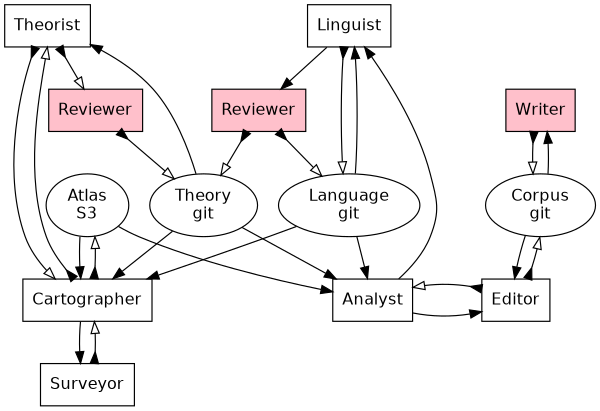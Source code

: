 digraph G {
    overlap=false;
    graph [fontname = "helvetica"];
    node [fontname = "helvetica"];
    edge [fontname = "helvetica"];
    size="4,3";
    node [shape=box];

    {
        rank = "same";
        node [style=filled, fillcolor=pink];
        TheoryReviewer [label="Reviewer"];
        LangaugeReviewer [label="Reviewer"];
        Writer;
    }
    {
        rank = "min";
        Theorist;
        Linguist;
    }
    {
        node [shape=ellipse];
        rank = "same";
        Language [label="Language\ngit"];
        Theory [label="Theory\ngit"];
        Corpus [label="Corpus\ngit"];
        Atlas [label="Atlas\nS3"];
    }
    {
        rank = "same";
        Cartographer;
        Analyst;
        Editor;
    }
    //subgraph cluster_survey {
        Surveyor;
    //    color = "#666666";
    //    fontcolor = "#666666";
    //    label = "many";
    //    labelloc = "b";
    //}

    // Workflow: Explore
    edge [dir=forward arrowhead=normal]; // pull
    Theory -> Cartographer;
    Atlas -> Cartographer;
    Theory -> Theorist;
    Language -> Cartographer;
    Cartographer -> Surveyor;
    edge [dir=both arrowtail=inv arrowhead=empty]; // push
    Surveyor -> Cartographer;
    Cartographer -> Atlas;
    Cartographer -> Theorist;
    TheoryReviewer -> Theory;
    Theorist -> Cartographer;
    Theorist -> TheoryReviewer;

    // Workflow: Edit
    edge [dir=forward arrowhead=normal]; // pull
    Theory -> Analyst;
    Atlas -> Analyst;
    Language -> Analyst;
    Analyst -> Editor;
    Corpus -> Editor;
    Corpus -> Writer;
    edge [dir=both arrowtail=inv arrowhead=empty]; // push
    Editor -> Analyst;
    Writer -> Corpus;
    Editor -> Corpus;

    // Workflow: Fit Language
    edge [dir=forward arrowhead=normal]; // pull
    Analyst -> Linguist;
    Language -> Linguist;
    Linguist -> LangaugeReviewer;
    edge [dir=both arrowtail=inv arrowhead=empty]; // push
    Linguist -> Language;
    LangaugeReviewer -> Language;
    LangaugeReviewer -> Theory;
}
